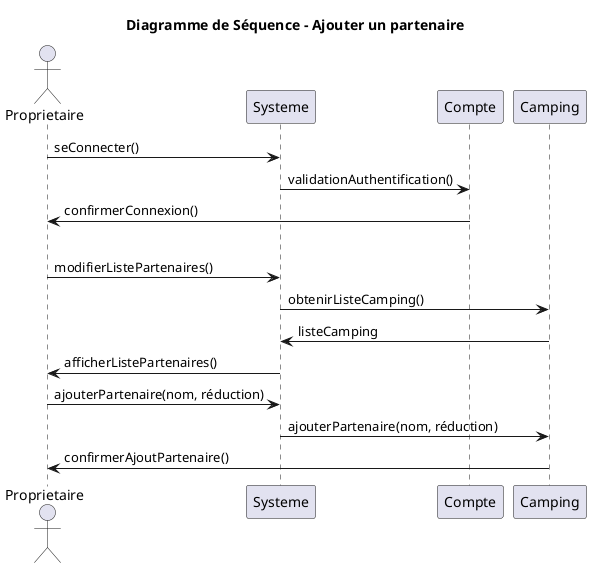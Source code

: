 @startuml
title Diagramme de Séquence - Ajouter un partenaire
actor Proprietaire
participant Systeme
participant Compte
participant Camping

'Connexion à un compte'
Proprietaire -> Systeme: seConnecter()
Systeme -> Compte: validationAuthentification()
Compte -> Proprietaire: confirmerConnexion()

'Séparation'
|||

'Ajouter un partenaire'
Proprietaire -> Systeme: modifierListePartenaires()
Systeme -> Camping: obtenirListeCamping()
Camping -> Systeme: listeCamping
Systeme -> Proprietaire: afficherListePartenaires()

Proprietaire -> Systeme: ajouterPartenaire(nom, réduction)
Systeme -> Camping: ajouterPartenaire(nom, réduction)
Camping -> Proprietaire: confirmerAjoutPartenaire()
@enduml